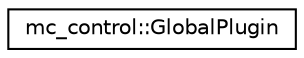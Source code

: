 digraph "Graphical Class Hierarchy"
{
 // INTERACTIVE_SVG=YES
  edge [fontname="Helvetica",fontsize="10",labelfontname="Helvetica",labelfontsize="10"];
  node [fontname="Helvetica",fontsize="10",shape=record];
  rankdir="LR";
  Node0 [label="mc_control::GlobalPlugin",height=0.2,width=0.4,color="black", fillcolor="white", style="filled",URL="$structmc__control_1_1GlobalPlugin.html"];
}
